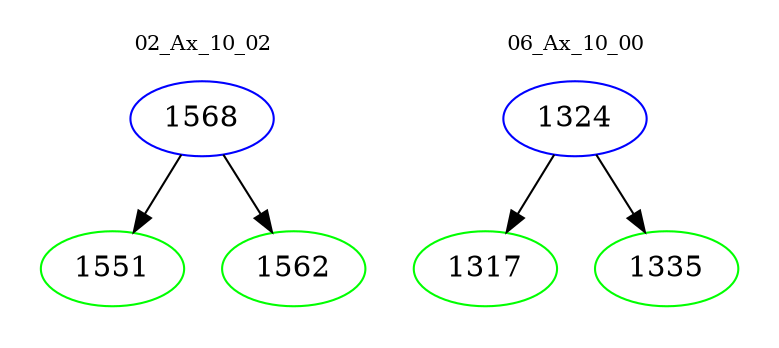 digraph{
subgraph cluster_0 {
color = white
label = "02_Ax_10_02";
fontsize=10;
T0_1568 [label="1568", color="blue"]
T0_1568 -> T0_1551 [color="black"]
T0_1551 [label="1551", color="green"]
T0_1568 -> T0_1562 [color="black"]
T0_1562 [label="1562", color="green"]
}
subgraph cluster_1 {
color = white
label = "06_Ax_10_00";
fontsize=10;
T1_1324 [label="1324", color="blue"]
T1_1324 -> T1_1317 [color="black"]
T1_1317 [label="1317", color="green"]
T1_1324 -> T1_1335 [color="black"]
T1_1335 [label="1335", color="green"]
}
}
